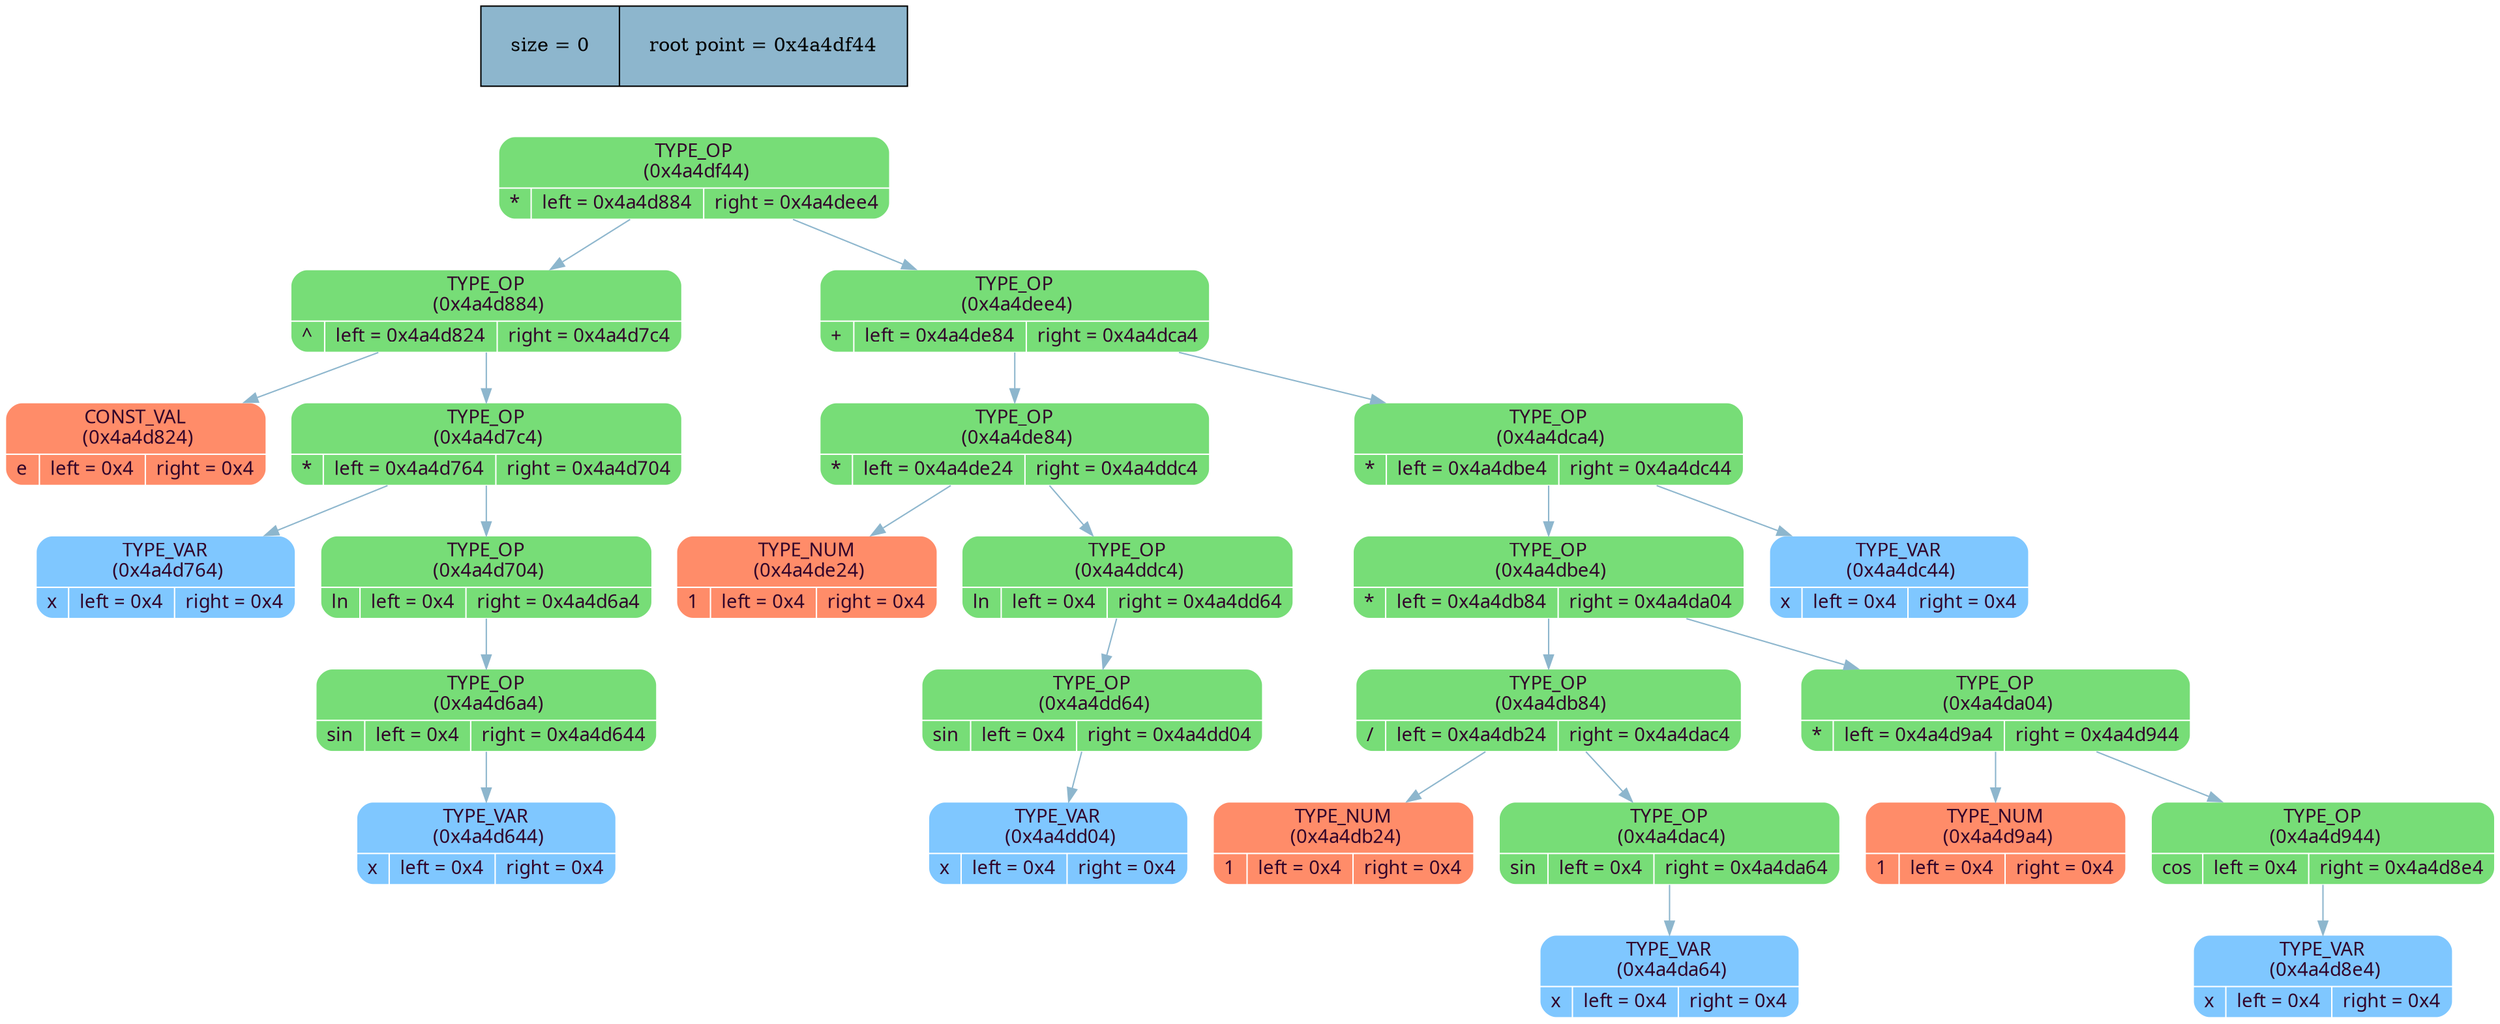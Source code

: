 digraph   
{
rankdir = ""
splines = "true"

node_stat [margin = "0.3*0.3", style = "filled", shape = "record", fillcolor = "#8DB6CD" label = " size = 0 | root point = 0x4a4df44"]
{rank = source; node_stat}

node0x4a4df44 [shape = "Mrecord", fillcolor = "#77DD77", style = "filled", fontcolor = "#31032A", fontname = "Calibri", color = "white", label = "{TYPE_OP\n (0x4a4df44)| {* |left = 0x4a4d884 |right = 0x4a4dee4}}"]
node0x4a4df44 -> node0x4a4d884 [color = "#8DB6CD", style = "", constraint = true, fillcolor = "#8DB6CD",   fontcolor = "", fontname = "Calibri", label = ""];
node0x4a4d884 [shape = "Mrecord", fillcolor = "#77DD77", style = "filled", fontcolor = "#31032A", fontname = "Calibri", color = "white", label = "{TYPE_OP\n (0x4a4d884)| {^ |left = 0x4a4d824 |right = 0x4a4d7c4}}"]
node0x4a4d884 -> node0x4a4d824 [color = "#8DB6CD", style = "", constraint = true, fillcolor = "#8DB6CD",   fontcolor = "", fontname = "Calibri", label = ""];
node0x4a4d824 [shape = "Mrecord", fillcolor = "#FF8C69", style = "filled", fontcolor = "#31032A", fontname = "Calibri", color = "white", label = "{CONST_VAL\n (0x4a4d824)| {e |left = 0x4 |right = 0x4}}"]
node0x4a4d884 -> node0x4a4d7c4 [color = "#8DB6CD", style = "", constraint = true, fillcolor = "#8DB6CD",   fontcolor = "", fontname = "Calibri", label = ""];
node0x4a4d7c4 [shape = "Mrecord", fillcolor = "#77DD77", style = "filled", fontcolor = "#31032A", fontname = "Calibri", color = "white", label = "{TYPE_OP\n (0x4a4d7c4)| {* |left = 0x4a4d764 |right = 0x4a4d704}}"]
node0x4a4d7c4 -> node0x4a4d764 [color = "#8DB6CD", style = "", constraint = true, fillcolor = "#8DB6CD",   fontcolor = "", fontname = "Calibri", label = ""];
node0x4a4d764 [shape = "Mrecord", fillcolor = "#7FC7FF", style = "filled", fontcolor = "#31032A", fontname = "Calibri", color = "white", label = "{TYPE_VAR\n (0x4a4d764)| {x |left = 0x4 |right = 0x4}}"]
node0x4a4d7c4 -> node0x4a4d704 [color = "#8DB6CD", style = "", constraint = true, fillcolor = "#8DB6CD",   fontcolor = "", fontname = "Calibri", label = ""];
node0x4a4d704 [shape = "Mrecord", fillcolor = "#77DD77", style = "filled", fontcolor = "#31032A", fontname = "Calibri", color = "white", label = "{TYPE_OP\n (0x4a4d704)| {ln |left = 0x4 |right = 0x4a4d6a4}}"]
node0x4a4d704 -> node0x4a4d6a4 [color = "#8DB6CD", style = "", constraint = true, fillcolor = "#8DB6CD",   fontcolor = "", fontname = "Calibri", label = ""];
node0x4a4d6a4 [shape = "Mrecord", fillcolor = "#77DD77", style = "filled", fontcolor = "#31032A", fontname = "Calibri", color = "white", label = "{TYPE_OP\n (0x4a4d6a4)| {sin |left = 0x4 |right = 0x4a4d644}}"]
node0x4a4d6a4 -> node0x4a4d644 [color = "#8DB6CD", style = "", constraint = true, fillcolor = "#8DB6CD",   fontcolor = "", fontname = "Calibri", label = ""];
node0x4a4d644 [shape = "Mrecord", fillcolor = "#7FC7FF", style = "filled", fontcolor = "#31032A", fontname = "Calibri", color = "white", label = "{TYPE_VAR\n (0x4a4d644)| {x |left = 0x4 |right = 0x4}}"]
node0x4a4df44 -> node0x4a4dee4 [color = "#8DB6CD", style = "", constraint = true, fillcolor = "#8DB6CD",   fontcolor = "", fontname = "Calibri", label = ""];
node0x4a4dee4 [shape = "Mrecord", fillcolor = "#77DD77", style = "filled", fontcolor = "#31032A", fontname = "Calibri", color = "white", label = "{TYPE_OP\n (0x4a4dee4)| {+ |left = 0x4a4de84 |right = 0x4a4dca4}}"]
node0x4a4dee4 -> node0x4a4de84 [color = "#8DB6CD", style = "", constraint = true, fillcolor = "#8DB6CD",   fontcolor = "", fontname = "Calibri", label = ""];
node0x4a4de84 [shape = "Mrecord", fillcolor = "#77DD77", style = "filled", fontcolor = "#31032A", fontname = "Calibri", color = "white", label = "{TYPE_OP\n (0x4a4de84)| {* |left = 0x4a4de24 |right = 0x4a4ddc4}}"]
node0x4a4de84 -> node0x4a4de24 [color = "#8DB6CD", style = "", constraint = true, fillcolor = "#8DB6CD",   fontcolor = "", fontname = "Calibri", label = ""];
node0x4a4de24 [shape = "Mrecord", fillcolor = "#FF8C69", style = "filled", fontcolor = "#31032A", fontname = "Calibri", color = "white", label = "{TYPE_NUM\n (0x4a4de24)| {1 |left = 0x4 |right = 0x4}}"]
node0x4a4de84 -> node0x4a4ddc4 [color = "#8DB6CD", style = "", constraint = true, fillcolor = "#8DB6CD",   fontcolor = "", fontname = "Calibri", label = ""];
node0x4a4ddc4 [shape = "Mrecord", fillcolor = "#77DD77", style = "filled", fontcolor = "#31032A", fontname = "Calibri", color = "white", label = "{TYPE_OP\n (0x4a4ddc4)| {ln |left = 0x4 |right = 0x4a4dd64}}"]
node0x4a4ddc4 -> node0x4a4dd64 [color = "#8DB6CD", style = "", constraint = true, fillcolor = "#8DB6CD",   fontcolor = "", fontname = "Calibri", label = ""];
node0x4a4dd64 [shape = "Mrecord", fillcolor = "#77DD77", style = "filled", fontcolor = "#31032A", fontname = "Calibri", color = "white", label = "{TYPE_OP\n (0x4a4dd64)| {sin |left = 0x4 |right = 0x4a4dd04}}"]
node0x4a4dd64 -> node0x4a4dd04 [color = "#8DB6CD", style = "", constraint = true, fillcolor = "#8DB6CD",   fontcolor = "", fontname = "Calibri", label = ""];
node0x4a4dd04 [shape = "Mrecord", fillcolor = "#7FC7FF", style = "filled", fontcolor = "#31032A", fontname = "Calibri", color = "white", label = "{TYPE_VAR\n (0x4a4dd04)| {x |left = 0x4 |right = 0x4}}"]
node0x4a4dee4 -> node0x4a4dca4 [color = "#8DB6CD", style = "", constraint = true, fillcolor = "#8DB6CD",   fontcolor = "", fontname = "Calibri", label = ""];
node0x4a4dca4 [shape = "Mrecord", fillcolor = "#77DD77", style = "filled", fontcolor = "#31032A", fontname = "Calibri", color = "white", label = "{TYPE_OP\n (0x4a4dca4)| {* |left = 0x4a4dbe4 |right = 0x4a4dc44}}"]
node0x4a4dca4 -> node0x4a4dbe4 [color = "#8DB6CD", style = "", constraint = true, fillcolor = "#8DB6CD",   fontcolor = "", fontname = "Calibri", label = ""];
node0x4a4dbe4 [shape = "Mrecord", fillcolor = "#77DD77", style = "filled", fontcolor = "#31032A", fontname = "Calibri", color = "white", label = "{TYPE_OP\n (0x4a4dbe4)| {* |left = 0x4a4db84 |right = 0x4a4da04}}"]
node0x4a4dbe4 -> node0x4a4db84 [color = "#8DB6CD", style = "", constraint = true, fillcolor = "#8DB6CD",   fontcolor = "", fontname = "Calibri", label = ""];
node0x4a4db84 [shape = "Mrecord", fillcolor = "#77DD77", style = "filled", fontcolor = "#31032A", fontname = "Calibri", color = "white", label = "{TYPE_OP\n (0x4a4db84)| {/ |left = 0x4a4db24 |right = 0x4a4dac4}}"]
node0x4a4db84 -> node0x4a4db24 [color = "#8DB6CD", style = "", constraint = true, fillcolor = "#8DB6CD",   fontcolor = "", fontname = "Calibri", label = ""];
node0x4a4db24 [shape = "Mrecord", fillcolor = "#FF8C69", style = "filled", fontcolor = "#31032A", fontname = "Calibri", color = "white", label = "{TYPE_NUM\n (0x4a4db24)| {1 |left = 0x4 |right = 0x4}}"]
node0x4a4db84 -> node0x4a4dac4 [color = "#8DB6CD", style = "", constraint = true, fillcolor = "#8DB6CD",   fontcolor = "", fontname = "Calibri", label = ""];
node0x4a4dac4 [shape = "Mrecord", fillcolor = "#77DD77", style = "filled", fontcolor = "#31032A", fontname = "Calibri", color = "white", label = "{TYPE_OP\n (0x4a4dac4)| {sin |left = 0x4 |right = 0x4a4da64}}"]
node0x4a4dac4 -> node0x4a4da64 [color = "#8DB6CD", style = "", constraint = true, fillcolor = "#8DB6CD",   fontcolor = "", fontname = "Calibri", label = ""];
node0x4a4da64 [shape = "Mrecord", fillcolor = "#7FC7FF", style = "filled", fontcolor = "#31032A", fontname = "Calibri", color = "white", label = "{TYPE_VAR\n (0x4a4da64)| {x |left = 0x4 |right = 0x4}}"]
node0x4a4dbe4 -> node0x4a4da04 [color = "#8DB6CD", style = "", constraint = true, fillcolor = "#8DB6CD",   fontcolor = "", fontname = "Calibri", label = ""];
node0x4a4da04 [shape = "Mrecord", fillcolor = "#77DD77", style = "filled", fontcolor = "#31032A", fontname = "Calibri", color = "white", label = "{TYPE_OP\n (0x4a4da04)| {* |left = 0x4a4d9a4 |right = 0x4a4d944}}"]
node0x4a4da04 -> node0x4a4d9a4 [color = "#8DB6CD", style = "", constraint = true, fillcolor = "#8DB6CD",   fontcolor = "", fontname = "Calibri", label = ""];
node0x4a4d9a4 [shape = "Mrecord", fillcolor = "#FF8C69", style = "filled", fontcolor = "#31032A", fontname = "Calibri", color = "white", label = "{TYPE_NUM\n (0x4a4d9a4)| {1 |left = 0x4 |right = 0x4}}"]
node0x4a4da04 -> node0x4a4d944 [color = "#8DB6CD", style = "", constraint = true, fillcolor = "#8DB6CD",   fontcolor = "", fontname = "Calibri", label = ""];
node0x4a4d944 [shape = "Mrecord", fillcolor = "#77DD77", style = "filled", fontcolor = "#31032A", fontname = "Calibri", color = "white", label = "{TYPE_OP\n (0x4a4d944)| {cos |left = 0x4 |right = 0x4a4d8e4}}"]
node0x4a4d944 -> node0x4a4d8e4 [color = "#8DB6CD", style = "", constraint = true, fillcolor = "#8DB6CD",   fontcolor = "", fontname = "Calibri", label = ""];
node0x4a4d8e4 [shape = "Mrecord", fillcolor = "#7FC7FF", style = "filled", fontcolor = "#31032A", fontname = "Calibri", color = "white", label = "{TYPE_VAR\n (0x4a4d8e4)| {x |left = 0x4 |right = 0x4}}"]
node0x4a4dca4 -> node0x4a4dc44 [color = "#8DB6CD", style = "", constraint = true, fillcolor = "#8DB6CD",   fontcolor = "", fontname = "Calibri", label = ""];
node0x4a4dc44 [shape = "Mrecord", fillcolor = "#7FC7FF", style = "filled", fontcolor = "#31032A", fontname = "Calibri", color = "white", label = "{TYPE_VAR\n (0x4a4dc44)| {x |left = 0x4 |right = 0x4}}"]
}
